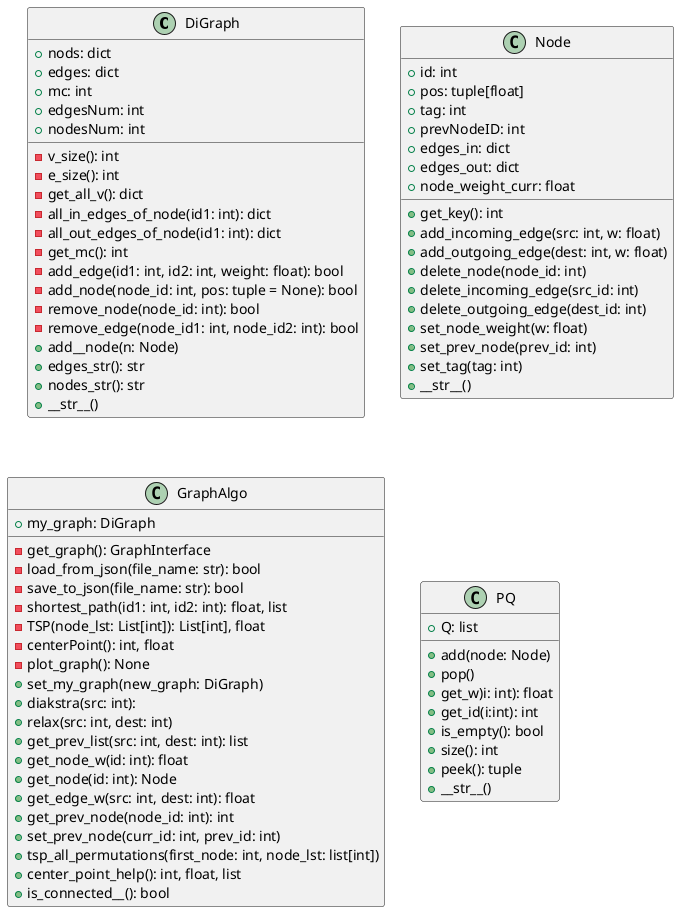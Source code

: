 import
@startuml


class DiGraph{
+nods: dict
+edges: dict
+mc: int
+edgesNum: int
+nodesNum: int
-v_size(): int
-e_size(): int
-get_all_v(): dict
-all_in_edges_of_node(id1: int): dict
-all_out_edges_of_node(id1: int): dict
-get_mc(): int
-add_edge(id1: int, id2: int, weight: float): bool
-add_node(node_id: int, pos: tuple = None): bool
-remove_node(node_id: int): bool
-remove_edge(node_id1: int, node_id2: int): bool
+add__node(n: Node)
+edges_str(): str
+nodes_str(): str
+__str__()
}

class Node{
+id: int
+pos: tuple[float]
+tag: int
+prevNodeID: int
+edges_in: dict
+edges_out: dict
+node_weight_curr: float
+get_key(): int
+add_incoming_edge(src: int, w: float)
+add_outgoing_edge(dest: int, w: float)
+delete_node(node_id: int)
+delete_incoming_edge(src_id: int)
+delete_outgoing_edge(dest_id: int)
+set_node_weight(w: float)
+set_prev_node(prev_id: int)
+set_tag(tag: int)
+__str__()
}

class GraphAlgo{
+my_graph: DiGraph
-get_graph(): GraphInterface
-load_from_json(file_name: str): bool
-save_to_json(file_name: str): bool
-shortest_path(id1: int, id2: int): float, list
-TSP(node_lst: List[int]): List[int], float
-centerPoint(): int, float
-plot_graph(): None
+set_my_graph(new_graph: DiGraph)
+diakstra(src: int):
+relax(src: int, dest: int)
+get_prev_list(src: int, dest: int): list
+get_node_w(id: int): float
+get_node(id: int): Node
'+get_node_tag(id: int): int
'+set_node_tag(id: int, tag)
'+set_path_w(id: int, w: float)
+get_edge_w(src: int, dest: int): float
+get_prev_node(node_id: int): int
+set_prev_node(curr_id: int, prev_id: int)
+tsp_all_permutations(first_node: int, node_lst: list[int])
+center_point_help(): int, float, list
+is_connected__(): bool
}

class PQ{
+Q: list
+add(node: Node)
+pop()
+get_w)i: int): float
+get_id(i:int): int
+is_empty(): bool
+size(): int
+peek(): tuple
+__str__()
}



@enduml